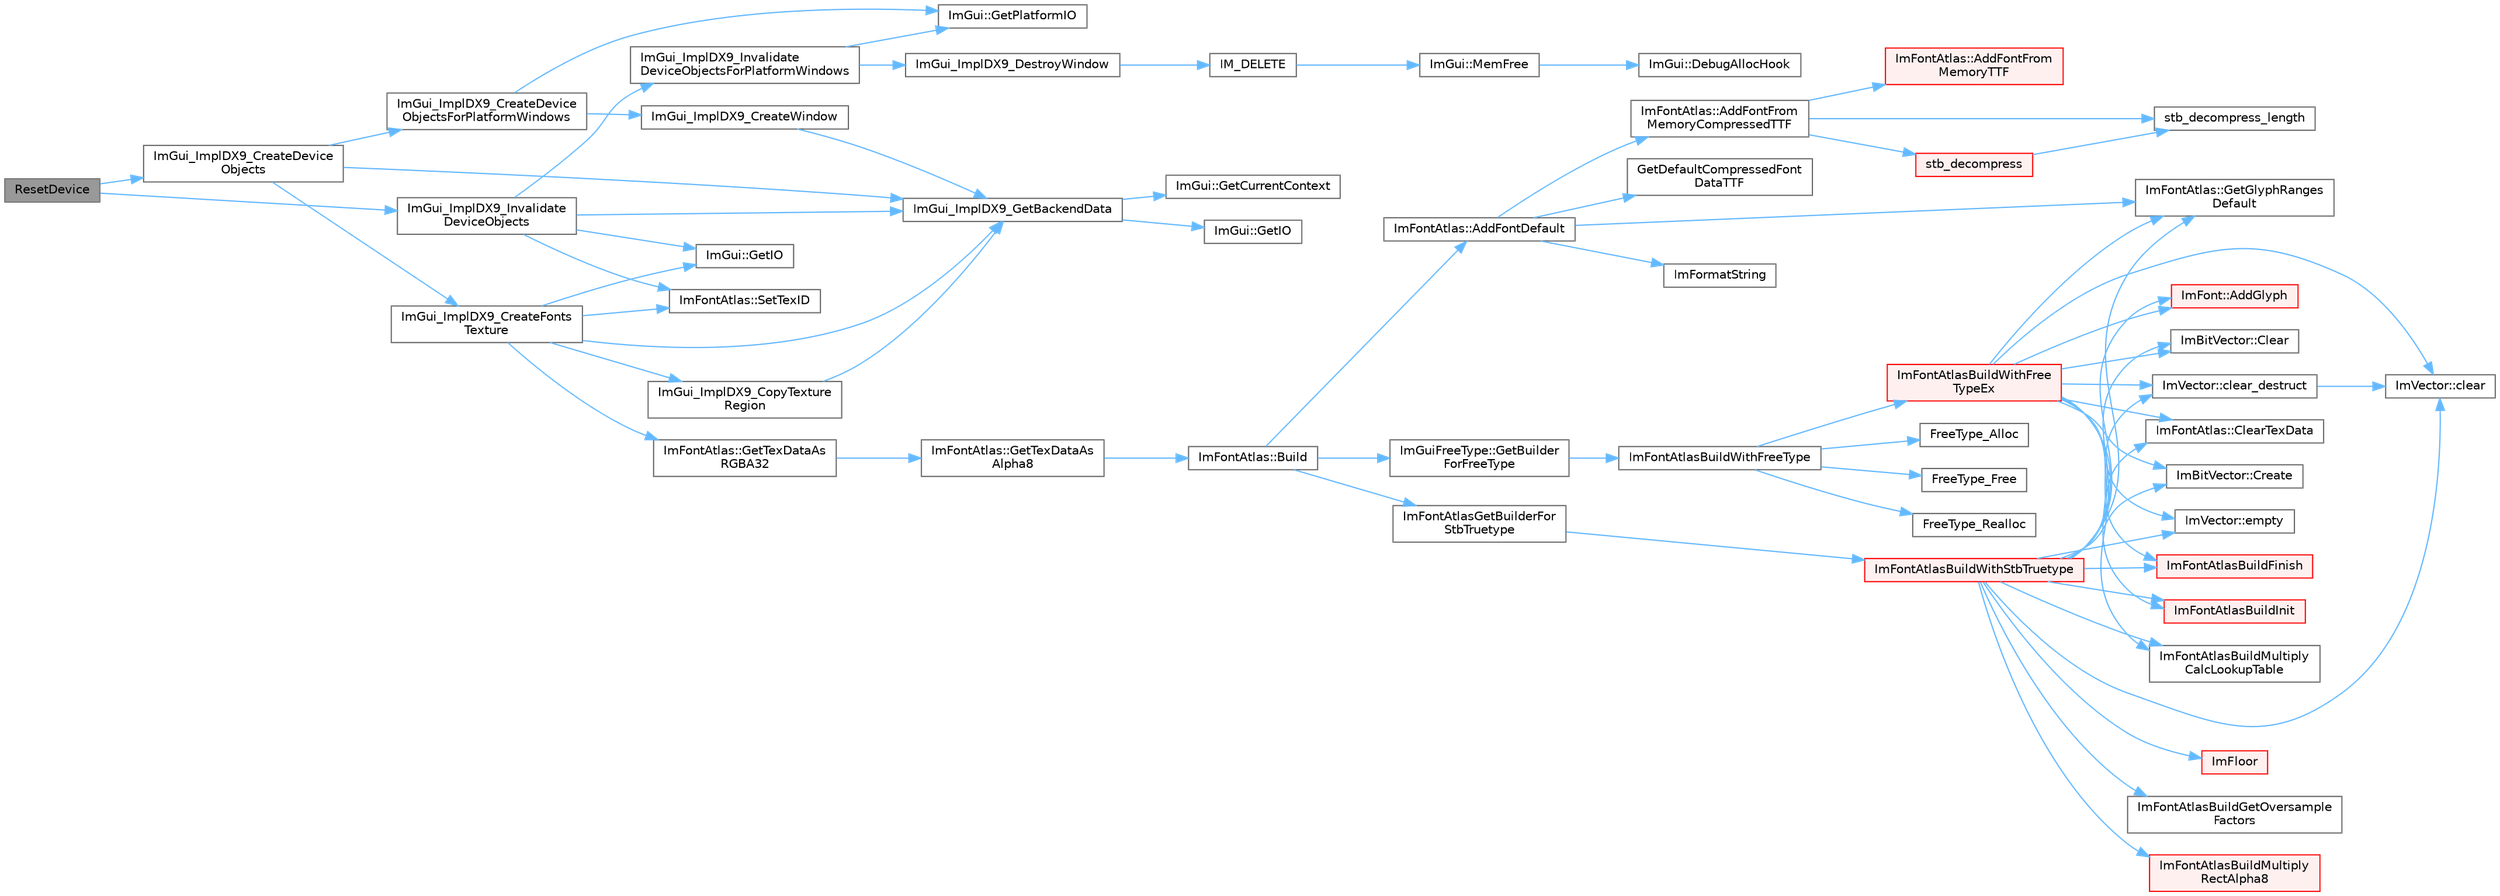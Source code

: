 digraph "ResetDevice"
{
 // LATEX_PDF_SIZE
  bgcolor="transparent";
  edge [fontname=Helvetica,fontsize=10,labelfontname=Helvetica,labelfontsize=10];
  node [fontname=Helvetica,fontsize=10,shape=box,height=0.2,width=0.4];
  rankdir="LR";
  Node1 [id="Node000001",label="ResetDevice",height=0.2,width=0.4,color="gray40", fillcolor="grey60", style="filled", fontcolor="black",tooltip=" "];
  Node1 -> Node2 [id="edge1_Node000001_Node000002",color="steelblue1",style="solid",tooltip=" "];
  Node2 [id="Node000002",label="ImGui_ImplDX9_CreateDevice\lObjects",height=0.2,width=0.4,color="grey40", fillcolor="white", style="filled",URL="$imgui__impl__dx9_8cpp.html#aecce01ad4b6c159c2556e58829d6cdfd",tooltip=" "];
  Node2 -> Node3 [id="edge2_Node000002_Node000003",color="steelblue1",style="solid",tooltip=" "];
  Node3 [id="Node000003",label="ImGui_ImplDX9_CreateDevice\lObjectsForPlatformWindows",height=0.2,width=0.4,color="grey40", fillcolor="white", style="filled",URL="$imgui__impl__dx9_8cpp.html#ae43f707459fcf3f6ea25e0aadfb81225",tooltip=" "];
  Node3 -> Node4 [id="edge3_Node000003_Node000004",color="steelblue1",style="solid",tooltip=" "];
  Node4 [id="Node000004",label="ImGui::GetPlatformIO",height=0.2,width=0.4,color="grey40", fillcolor="white", style="filled",URL="$namespace_im_gui.html#a3edc2b6129cbf1e8d247c6d03c344065",tooltip=" "];
  Node3 -> Node5 [id="edge4_Node000003_Node000005",color="steelblue1",style="solid",tooltip=" "];
  Node5 [id="Node000005",label="ImGui_ImplDX9_CreateWindow",height=0.2,width=0.4,color="grey40", fillcolor="white", style="filled",URL="$imgui__impl__dx9_8cpp.html#ac02a491e6680281a68374e982b93c8c0",tooltip=" "];
  Node5 -> Node6 [id="edge5_Node000005_Node000006",color="steelblue1",style="solid",tooltip=" "];
  Node6 [id="Node000006",label="ImGui_ImplDX9_GetBackendData",height=0.2,width=0.4,color="grey40", fillcolor="white", style="filled",URL="$imgui__impl__dx9_8cpp.html#a7d4a627084dae9975dcce23791c52b67",tooltip=" "];
  Node6 -> Node7 [id="edge6_Node000006_Node000007",color="steelblue1",style="solid",tooltip=" "];
  Node7 [id="Node000007",label="ImGui::GetCurrentContext",height=0.2,width=0.4,color="grey40", fillcolor="white", style="filled",URL="$namespace_im_gui.html#af557a6de5538099a0f6047eb994bbf42",tooltip=" "];
  Node6 -> Node8 [id="edge7_Node000006_Node000008",color="steelblue1",style="solid",tooltip=" "];
  Node8 [id="Node000008",label="ImGui::GetIO",height=0.2,width=0.4,color="grey40", fillcolor="white", style="filled",URL="$namespace_im_gui.html#a7dea7d0530868f078324f14a308f0c3c",tooltip=" "];
  Node2 -> Node9 [id="edge8_Node000002_Node000009",color="steelblue1",style="solid",tooltip=" "];
  Node9 [id="Node000009",label="ImGui_ImplDX9_CreateFonts\lTexture",height=0.2,width=0.4,color="grey40", fillcolor="white", style="filled",URL="$imgui__impl__dx9_8cpp.html#ad73ce3cbbcfa73053cded146b4e94c1a",tooltip=" "];
  Node9 -> Node10 [id="edge9_Node000009_Node000010",color="steelblue1",style="solid",tooltip=" "];
  Node10 [id="Node000010",label="ImGui::GetIO",height=0.2,width=0.4,color="grey40", fillcolor="white", style="filled",URL="$namespace_im_gui.html#a3179e560812f878f3961ce803a5d9302",tooltip=" "];
  Node9 -> Node11 [id="edge10_Node000009_Node000011",color="steelblue1",style="solid",tooltip=" "];
  Node11 [id="Node000011",label="ImFontAtlas::GetTexDataAs\lRGBA32",height=0.2,width=0.4,color="grey40", fillcolor="white", style="filled",URL="$struct_im_font_atlas.html#a8abb0c4e67ebb38249d4df71218c4eec",tooltip=" "];
  Node11 -> Node12 [id="edge11_Node000011_Node000012",color="steelblue1",style="solid",tooltip=" "];
  Node12 [id="Node000012",label="ImFontAtlas::GetTexDataAs\lAlpha8",height=0.2,width=0.4,color="grey40", fillcolor="white", style="filled",URL="$struct_im_font_atlas.html#aeff1a1044a1ab68d8f27bb2819cd9f44",tooltip=" "];
  Node12 -> Node13 [id="edge12_Node000012_Node000013",color="steelblue1",style="solid",tooltip=" "];
  Node13 [id="Node000013",label="ImFontAtlas::Build",height=0.2,width=0.4,color="grey40", fillcolor="white", style="filled",URL="$struct_im_font_atlas.html#a81e39e30dffa4dd7e458a53297451e27",tooltip=" "];
  Node13 -> Node14 [id="edge13_Node000013_Node000014",color="steelblue1",style="solid",tooltip=" "];
  Node14 [id="Node000014",label="ImFontAtlas::AddFontDefault",height=0.2,width=0.4,color="grey40", fillcolor="white", style="filled",URL="$struct_im_font_atlas.html#a9d2b4a94579bf603a0d2662cd8348cbd",tooltip=" "];
  Node14 -> Node15 [id="edge14_Node000014_Node000015",color="steelblue1",style="solid",tooltip=" "];
  Node15 [id="Node000015",label="ImFontAtlas::AddFontFrom\lMemoryCompressedTTF",height=0.2,width=0.4,color="grey40", fillcolor="white", style="filled",URL="$struct_im_font_atlas.html#a478ffa07777bf990ade02889e15a21ab",tooltip=" "];
  Node15 -> Node16 [id="edge15_Node000015_Node000016",color="steelblue1",style="solid",tooltip=" "];
  Node16 [id="Node000016",label="ImFontAtlas::AddFontFrom\lMemoryTTF",height=0.2,width=0.4,color="red", fillcolor="#FFF0F0", style="filled",URL="$struct_im_font_atlas.html#a95eec9b791e9c509180030f8176406ff",tooltip=" "];
  Node15 -> Node22 [id="edge16_Node000015_Node000022",color="steelblue1",style="solid",tooltip=" "];
  Node22 [id="Node000022",label="stb_decompress",height=0.2,width=0.4,color="red", fillcolor="#FFF0F0", style="filled",URL="$imgui__draw_8cpp.html#a23f899d930c93d351569ee83cf920570",tooltip=" "];
  Node22 -> Node26 [id="edge17_Node000022_Node000026",color="steelblue1",style="solid",tooltip=" "];
  Node26 [id="Node000026",label="stb_decompress_length",height=0.2,width=0.4,color="grey40", fillcolor="white", style="filled",URL="$imgui__draw_8cpp.html#a5a5301def23b33e2156ac79a8b65c69b",tooltip=" "];
  Node15 -> Node26 [id="edge18_Node000015_Node000026",color="steelblue1",style="solid",tooltip=" "];
  Node14 -> Node30 [id="edge19_Node000014_Node000030",color="steelblue1",style="solid",tooltip=" "];
  Node30 [id="Node000030",label="GetDefaultCompressedFont\lDataTTF",height=0.2,width=0.4,color="grey40", fillcolor="white", style="filled",URL="$imgui__draw_8cpp.html#abc3b462ef2c5ef511d4f7231e3d9b853",tooltip=" "];
  Node14 -> Node31 [id="edge20_Node000014_Node000031",color="steelblue1",style="solid",tooltip=" "];
  Node31 [id="Node000031",label="ImFontAtlas::GetGlyphRanges\lDefault",height=0.2,width=0.4,color="grey40", fillcolor="white", style="filled",URL="$struct_im_font_atlas.html#adec0df140eb1dc01c2a22a5253d62820",tooltip=" "];
  Node14 -> Node32 [id="edge21_Node000014_Node000032",color="steelblue1",style="solid",tooltip=" "];
  Node32 [id="Node000032",label="ImFormatString",height=0.2,width=0.4,color="grey40", fillcolor="white", style="filled",URL="$imgui_8cpp.html#a75ccaf7d676b1f567ba888ae42ac3809",tooltip=" "];
  Node13 -> Node33 [id="edge22_Node000013_Node000033",color="steelblue1",style="solid",tooltip=" "];
  Node33 [id="Node000033",label="ImGuiFreeType::GetBuilder\lForFreeType",height=0.2,width=0.4,color="grey40", fillcolor="white", style="filled",URL="$namespace_im_gui_free_type.html#ad0ba08f92f212ec5da9dd7a2872e0ae3",tooltip=" "];
  Node33 -> Node34 [id="edge23_Node000033_Node000034",color="steelblue1",style="solid",tooltip=" "];
  Node34 [id="Node000034",label="ImFontAtlasBuildWithFreeType",height=0.2,width=0.4,color="grey40", fillcolor="white", style="filled",URL="$imgui__freetype_8cpp.html#a59c51a543162f6d8a70c66e526f2f5fe",tooltip=" "];
  Node34 -> Node35 [id="edge24_Node000034_Node000035",color="steelblue1",style="solid",tooltip=" "];
  Node35 [id="Node000035",label="FreeType_Alloc",height=0.2,width=0.4,color="grey40", fillcolor="white", style="filled",URL="$imgui__freetype_8cpp.html#a6a98733a4a93bb0b2a6cc6c1d1c0637c",tooltip=" "];
  Node34 -> Node36 [id="edge25_Node000034_Node000036",color="steelblue1",style="solid",tooltip=" "];
  Node36 [id="Node000036",label="FreeType_Free",height=0.2,width=0.4,color="grey40", fillcolor="white", style="filled",URL="$imgui__freetype_8cpp.html#abc3aa644b842c8087c6a785b59fcf5e6",tooltip=" "];
  Node34 -> Node37 [id="edge26_Node000034_Node000037",color="steelblue1",style="solid",tooltip=" "];
  Node37 [id="Node000037",label="FreeType_Realloc",height=0.2,width=0.4,color="grey40", fillcolor="white", style="filled",URL="$imgui__freetype_8cpp.html#afb83eb710c8c6c48c842184d2b43bd72",tooltip=" "];
  Node34 -> Node38 [id="edge27_Node000034_Node000038",color="steelblue1",style="solid",tooltip=" "];
  Node38 [id="Node000038",label="ImFontAtlasBuildWithFree\lTypeEx",height=0.2,width=0.4,color="red", fillcolor="#FFF0F0", style="filled",URL="$imgui__freetype_8cpp.html#af965b039f4cb8ad8bcdc5a1981ac5d81",tooltip=" "];
  Node38 -> Node39 [id="edge28_Node000038_Node000039",color="steelblue1",style="solid",tooltip=" "];
  Node39 [id="Node000039",label="ImFont::AddGlyph",height=0.2,width=0.4,color="red", fillcolor="#FFF0F0", style="filled",URL="$struct_im_font.html#a1badad96fa8d41b4754fc7bdb826e6b2",tooltip=" "];
  Node38 -> Node44 [id="edge29_Node000038_Node000044",color="steelblue1",style="solid",tooltip=" "];
  Node44 [id="Node000044",label="ImBitVector::Clear",height=0.2,width=0.4,color="grey40", fillcolor="white", style="filled",URL="$struct_im_bit_vector.html#a6486ac9a357400a42af07909f937a659",tooltip=" "];
  Node38 -> Node45 [id="edge30_Node000038_Node000045",color="steelblue1",style="solid",tooltip=" "];
  Node45 [id="Node000045",label="ImVector::clear",height=0.2,width=0.4,color="grey40", fillcolor="white", style="filled",URL="$struct_im_vector.html#ae2d401b4ec5f1113cdb8edb5a61a38f7",tooltip=" "];
  Node38 -> Node46 [id="edge31_Node000038_Node000046",color="steelblue1",style="solid",tooltip=" "];
  Node46 [id="Node000046",label="ImVector::clear_destruct",height=0.2,width=0.4,color="grey40", fillcolor="white", style="filled",URL="$struct_im_vector.html#ac1ed34eac753156e87e8a92f78dbbe3f",tooltip=" "];
  Node46 -> Node45 [id="edge32_Node000046_Node000045",color="steelblue1",style="solid",tooltip=" "];
  Node38 -> Node18 [id="edge33_Node000038_Node000018",color="steelblue1",style="solid",tooltip=" "];
  Node18 [id="Node000018",label="ImFontAtlas::ClearTexData",height=0.2,width=0.4,color="grey40", fillcolor="white", style="filled",URL="$struct_im_font_atlas.html#a3ede4bd513bec044c77ac392ad9c6e86",tooltip=" "];
  Node38 -> Node47 [id="edge34_Node000038_Node000047",color="steelblue1",style="solid",tooltip=" "];
  Node47 [id="Node000047",label="ImBitVector::Create",height=0.2,width=0.4,color="grey40", fillcolor="white", style="filled",URL="$struct_im_bit_vector.html#a2e25a0809000ad27bfc3fb89f3d04829",tooltip=" "];
  Node38 -> Node48 [id="edge35_Node000038_Node000048",color="steelblue1",style="solid",tooltip=" "];
  Node48 [id="Node000048",label="ImVector::empty",height=0.2,width=0.4,color="grey40", fillcolor="white", style="filled",URL="$struct_im_vector.html#aa53e48a5272f4bad1099368769514ff1",tooltip=" "];
  Node38 -> Node31 [id="edge36_Node000038_Node000031",color="steelblue1",style="solid",tooltip=" "];
  Node38 -> Node50 [id="edge37_Node000038_Node000050",color="steelblue1",style="solid",tooltip=" "];
  Node50 [id="Node000050",label="ImFontAtlasBuildFinish",height=0.2,width=0.4,color="red", fillcolor="#FFF0F0", style="filled",URL="$imgui__draw_8cpp.html#adbf0ee92b3ac86e30b9e81f552d15d37",tooltip=" "];
  Node38 -> Node68 [id="edge38_Node000038_Node000068",color="steelblue1",style="solid",tooltip=" "];
  Node68 [id="Node000068",label="ImFontAtlasBuildInit",height=0.2,width=0.4,color="red", fillcolor="#FFF0F0", style="filled",URL="$imgui__draw_8cpp.html#ac050ff181df43cec0b63d834b6039c3f",tooltip=" "];
  Node38 -> Node70 [id="edge39_Node000038_Node000070",color="steelblue1",style="solid",tooltip=" "];
  Node70 [id="Node000070",label="ImFontAtlasBuildMultiply\lCalcLookupTable",height=0.2,width=0.4,color="grey40", fillcolor="white", style="filled",URL="$imgui__draw_8cpp.html#a8d5f3a053aae34ac7b93e39cb9096d06",tooltip=" "];
  Node13 -> Node85 [id="edge40_Node000013_Node000085",color="steelblue1",style="solid",tooltip=" "];
  Node85 [id="Node000085",label="ImFontAtlasGetBuilderFor\lStbTruetype",height=0.2,width=0.4,color="grey40", fillcolor="white", style="filled",URL="$imgui__draw_8cpp.html#a4c276d0224ef420d570c9485c4c76a19",tooltip=" "];
  Node85 -> Node86 [id="edge41_Node000085_Node000086",color="steelblue1",style="solid",tooltip=" "];
  Node86 [id="Node000086",label="ImFontAtlasBuildWithStbTruetype",height=0.2,width=0.4,color="red", fillcolor="#FFF0F0", style="filled",URL="$imgui__draw_8cpp.html#a2f785bd6dd330af7a832589fa24f303a",tooltip=" "];
  Node86 -> Node39 [id="edge42_Node000086_Node000039",color="steelblue1",style="solid",tooltip=" "];
  Node86 -> Node44 [id="edge43_Node000086_Node000044",color="steelblue1",style="solid",tooltip=" "];
  Node86 -> Node45 [id="edge44_Node000086_Node000045",color="steelblue1",style="solid",tooltip=" "];
  Node86 -> Node46 [id="edge45_Node000086_Node000046",color="steelblue1",style="solid",tooltip=" "];
  Node86 -> Node18 [id="edge46_Node000086_Node000018",color="steelblue1",style="solid",tooltip=" "];
  Node86 -> Node47 [id="edge47_Node000086_Node000047",color="steelblue1",style="solid",tooltip=" "];
  Node86 -> Node48 [id="edge48_Node000086_Node000048",color="steelblue1",style="solid",tooltip=" "];
  Node86 -> Node31 [id="edge49_Node000086_Node000031",color="steelblue1",style="solid",tooltip=" "];
  Node86 -> Node87 [id="edge50_Node000086_Node000087",color="steelblue1",style="solid",tooltip=" "];
  Node87 [id="Node000087",label="ImFloor",height=0.2,width=0.4,color="red", fillcolor="#FFF0F0", style="filled",URL="$imgui__internal_8h.html#a51a84b6be21807818b857a8565d97912",tooltip=" "];
  Node86 -> Node50 [id="edge51_Node000086_Node000050",color="steelblue1",style="solid",tooltip=" "];
  Node86 -> Node88 [id="edge52_Node000086_Node000088",color="steelblue1",style="solid",tooltip=" "];
  Node88 [id="Node000088",label="ImFontAtlasBuildGetOversample\lFactors",height=0.2,width=0.4,color="grey40", fillcolor="white", style="filled",URL="$imgui__draw_8cpp.html#aa1efcf4c3caa22137e6a7d548435af5a",tooltip=" "];
  Node86 -> Node68 [id="edge53_Node000086_Node000068",color="steelblue1",style="solid",tooltip=" "];
  Node86 -> Node70 [id="edge54_Node000086_Node000070",color="steelblue1",style="solid",tooltip=" "];
  Node86 -> Node89 [id="edge55_Node000086_Node000089",color="steelblue1",style="solid",tooltip=" "];
  Node89 [id="Node000089",label="ImFontAtlasBuildMultiply\lRectAlpha8",height=0.2,width=0.4,color="red", fillcolor="#FFF0F0", style="filled",URL="$imgui__draw_8cpp.html#a8dc3feae771599949b33712b520e9060",tooltip=" "];
  Node9 -> Node103 [id="edge56_Node000009_Node000103",color="steelblue1",style="solid",tooltip=" "];
  Node103 [id="Node000103",label="ImGui_ImplDX9_CopyTexture\lRegion",height=0.2,width=0.4,color="grey40", fillcolor="white", style="filled",URL="$imgui__impl__dx9_8cpp.html#a405eb6a0fad3960f2bd742ffa8ac5310",tooltip=" "];
  Node103 -> Node6 [id="edge57_Node000103_Node000006",color="steelblue1",style="solid",tooltip=" "];
  Node9 -> Node6 [id="edge58_Node000009_Node000006",color="steelblue1",style="solid",tooltip=" "];
  Node9 -> Node104 [id="edge59_Node000009_Node000104",color="steelblue1",style="solid",tooltip=" "];
  Node104 [id="Node000104",label="ImFontAtlas::SetTexID",height=0.2,width=0.4,color="grey40", fillcolor="white", style="filled",URL="$struct_im_font_atlas.html#a96ffd1956c11dac4f79b43c095828445",tooltip=" "];
  Node2 -> Node6 [id="edge60_Node000002_Node000006",color="steelblue1",style="solid",tooltip=" "];
  Node1 -> Node105 [id="edge61_Node000001_Node000105",color="steelblue1",style="solid",tooltip=" "];
  Node105 [id="Node000105",label="ImGui_ImplDX9_Invalidate\lDeviceObjects",height=0.2,width=0.4,color="grey40", fillcolor="white", style="filled",URL="$imgui__impl__dx9_8cpp.html#a804e9baf417a8919403b887f2a53d1ff",tooltip=" "];
  Node105 -> Node10 [id="edge62_Node000105_Node000010",color="steelblue1",style="solid",tooltip=" "];
  Node105 -> Node6 [id="edge63_Node000105_Node000006",color="steelblue1",style="solid",tooltip=" "];
  Node105 -> Node106 [id="edge64_Node000105_Node000106",color="steelblue1",style="solid",tooltip=" "];
  Node106 [id="Node000106",label="ImGui_ImplDX9_Invalidate\lDeviceObjectsForPlatformWindows",height=0.2,width=0.4,color="grey40", fillcolor="white", style="filled",URL="$imgui__impl__dx9_8cpp.html#a223701ab9a9dd6f3bcb08779238c96aa",tooltip=" "];
  Node106 -> Node4 [id="edge65_Node000106_Node000004",color="steelblue1",style="solid",tooltip=" "];
  Node106 -> Node107 [id="edge66_Node000106_Node000107",color="steelblue1",style="solid",tooltip=" "];
  Node107 [id="Node000107",label="ImGui_ImplDX9_DestroyWindow",height=0.2,width=0.4,color="grey40", fillcolor="white", style="filled",URL="$imgui__impl__dx9_8cpp.html#ae7b38328a916740b5d6a2d23e54cad3c",tooltip=" "];
  Node107 -> Node108 [id="edge67_Node000107_Node000108",color="steelblue1",style="solid",tooltip=" "];
  Node108 [id="Node000108",label="IM_DELETE",height=0.2,width=0.4,color="grey40", fillcolor="white", style="filled",URL="$imgui_8h.html#a3c856832c3fe1da8767a9353da3707e1",tooltip=" "];
  Node108 -> Node109 [id="edge68_Node000108_Node000109",color="steelblue1",style="solid",tooltip=" "];
  Node109 [id="Node000109",label="ImGui::MemFree",height=0.2,width=0.4,color="grey40", fillcolor="white", style="filled",URL="$namespace_im_gui.html#a269ec695c6e722ec3da85dae37f0675d",tooltip=" "];
  Node109 -> Node110 [id="edge69_Node000109_Node000110",color="steelblue1",style="solid",tooltip=" "];
  Node110 [id="Node000110",label="ImGui::DebugAllocHook",height=0.2,width=0.4,color="grey40", fillcolor="white", style="filled",URL="$namespace_im_gui.html#af81dc8d88fa2e5d0996163993f90ccf8",tooltip=" "];
  Node105 -> Node104 [id="edge70_Node000105_Node000104",color="steelblue1",style="solid",tooltip=" "];
}
